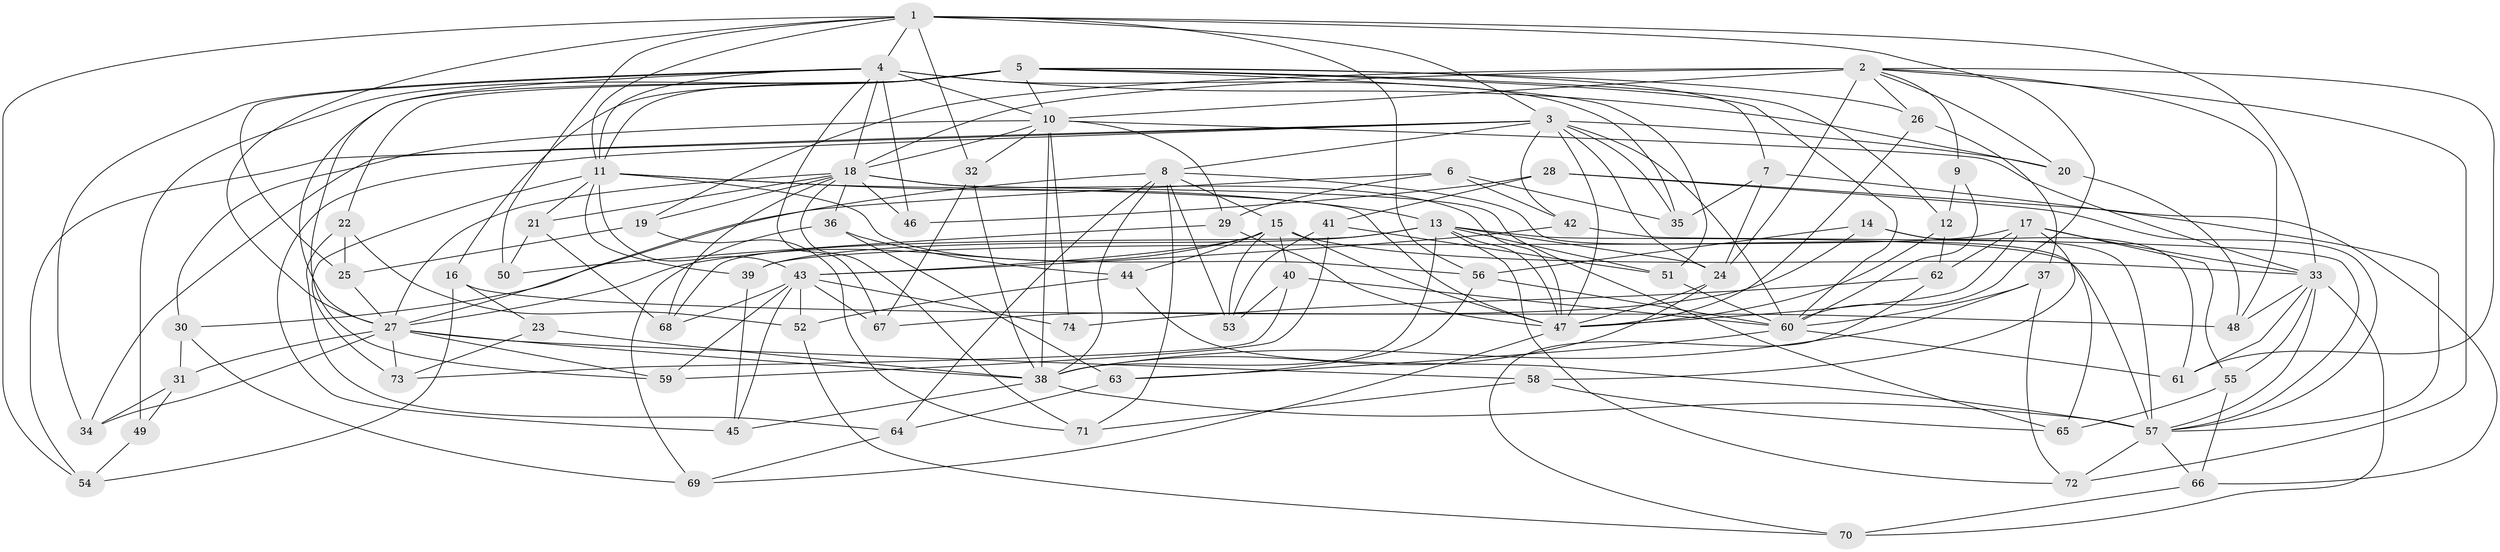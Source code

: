 // original degree distribution, {4: 1.0}
// Generated by graph-tools (version 1.1) at 2025/38/03/09/25 02:38:08]
// undirected, 74 vertices, 202 edges
graph export_dot {
graph [start="1"]
  node [color=gray90,style=filled];
  1;
  2;
  3;
  4;
  5;
  6;
  7;
  8;
  9;
  10;
  11;
  12;
  13;
  14;
  15;
  16;
  17;
  18;
  19;
  20;
  21;
  22;
  23;
  24;
  25;
  26;
  27;
  28;
  29;
  30;
  31;
  32;
  33;
  34;
  35;
  36;
  37;
  38;
  39;
  40;
  41;
  42;
  43;
  44;
  45;
  46;
  47;
  48;
  49;
  50;
  51;
  52;
  53;
  54;
  55;
  56;
  57;
  58;
  59;
  60;
  61;
  62;
  63;
  64;
  65;
  66;
  67;
  68;
  69;
  70;
  71;
  72;
  73;
  74;
  1 -- 3 [weight=1.0];
  1 -- 4 [weight=1.0];
  1 -- 11 [weight=1.0];
  1 -- 27 [weight=1.0];
  1 -- 32 [weight=1.0];
  1 -- 33 [weight=1.0];
  1 -- 50 [weight=2.0];
  1 -- 54 [weight=1.0];
  1 -- 56 [weight=2.0];
  1 -- 60 [weight=1.0];
  2 -- 9 [weight=1.0];
  2 -- 10 [weight=2.0];
  2 -- 18 [weight=1.0];
  2 -- 19 [weight=1.0];
  2 -- 20 [weight=1.0];
  2 -- 24 [weight=2.0];
  2 -- 26 [weight=1.0];
  2 -- 48 [weight=1.0];
  2 -- 61 [weight=1.0];
  2 -- 72 [weight=1.0];
  3 -- 8 [weight=1.0];
  3 -- 20 [weight=1.0];
  3 -- 24 [weight=1.0];
  3 -- 34 [weight=1.0];
  3 -- 35 [weight=1.0];
  3 -- 42 [weight=1.0];
  3 -- 45 [weight=1.0];
  3 -- 47 [weight=1.0];
  3 -- 54 [weight=1.0];
  3 -- 60 [weight=2.0];
  4 -- 10 [weight=1.0];
  4 -- 11 [weight=1.0];
  4 -- 18 [weight=1.0];
  4 -- 20 [weight=1.0];
  4 -- 25 [weight=1.0];
  4 -- 34 [weight=1.0];
  4 -- 35 [weight=1.0];
  4 -- 46 [weight=2.0];
  4 -- 59 [weight=1.0];
  4 -- 67 [weight=1.0];
  5 -- 7 [weight=1.0];
  5 -- 10 [weight=1.0];
  5 -- 11 [weight=1.0];
  5 -- 12 [weight=1.0];
  5 -- 16 [weight=1.0];
  5 -- 22 [weight=1.0];
  5 -- 26 [weight=1.0];
  5 -- 27 [weight=1.0];
  5 -- 49 [weight=2.0];
  5 -- 51 [weight=1.0];
  5 -- 60 [weight=1.0];
  6 -- 29 [weight=1.0];
  6 -- 30 [weight=1.0];
  6 -- 35 [weight=1.0];
  6 -- 42 [weight=1.0];
  7 -- 24 [weight=1.0];
  7 -- 35 [weight=1.0];
  7 -- 57 [weight=1.0];
  8 -- 15 [weight=2.0];
  8 -- 27 [weight=1.0];
  8 -- 38 [weight=2.0];
  8 -- 53 [weight=1.0];
  8 -- 64 [weight=1.0];
  8 -- 65 [weight=1.0];
  8 -- 71 [weight=1.0];
  9 -- 12 [weight=1.0];
  9 -- 60 [weight=2.0];
  10 -- 18 [weight=1.0];
  10 -- 29 [weight=1.0];
  10 -- 30 [weight=1.0];
  10 -- 32 [weight=1.0];
  10 -- 33 [weight=1.0];
  10 -- 38 [weight=1.0];
  10 -- 74 [weight=2.0];
  11 -- 13 [weight=1.0];
  11 -- 21 [weight=1.0];
  11 -- 39 [weight=1.0];
  11 -- 43 [weight=1.0];
  11 -- 47 [weight=1.0];
  11 -- 56 [weight=1.0];
  11 -- 73 [weight=1.0];
  12 -- 47 [weight=1.0];
  12 -- 62 [weight=1.0];
  13 -- 24 [weight=2.0];
  13 -- 38 [weight=1.0];
  13 -- 39 [weight=2.0];
  13 -- 47 [weight=2.0];
  13 -- 51 [weight=1.0];
  13 -- 57 [weight=1.0];
  13 -- 68 [weight=1.0];
  13 -- 72 [weight=1.0];
  14 -- 56 [weight=1.0];
  14 -- 57 [weight=1.0];
  14 -- 61 [weight=1.0];
  14 -- 67 [weight=1.0];
  15 -- 27 [weight=1.0];
  15 -- 33 [weight=3.0];
  15 -- 40 [weight=1.0];
  15 -- 43 [weight=2.0];
  15 -- 44 [weight=1.0];
  15 -- 47 [weight=1.0];
  15 -- 53 [weight=1.0];
  16 -- 23 [weight=1.0];
  16 -- 48 [weight=1.0];
  16 -- 54 [weight=1.0];
  17 -- 33 [weight=2.0];
  17 -- 39 [weight=2.0];
  17 -- 47 [weight=1.0];
  17 -- 55 [weight=1.0];
  17 -- 58 [weight=1.0];
  17 -- 62 [weight=1.0];
  18 -- 19 [weight=1.0];
  18 -- 21 [weight=1.0];
  18 -- 27 [weight=1.0];
  18 -- 36 [weight=1.0];
  18 -- 46 [weight=1.0];
  18 -- 47 [weight=1.0];
  18 -- 65 [weight=1.0];
  18 -- 68 [weight=1.0];
  18 -- 71 [weight=1.0];
  19 -- 25 [weight=1.0];
  19 -- 71 [weight=1.0];
  20 -- 48 [weight=1.0];
  21 -- 50 [weight=1.0];
  21 -- 68 [weight=1.0];
  22 -- 25 [weight=1.0];
  22 -- 52 [weight=1.0];
  22 -- 64 [weight=1.0];
  23 -- 38 [weight=2.0];
  23 -- 73 [weight=1.0];
  24 -- 38 [weight=1.0];
  24 -- 47 [weight=1.0];
  25 -- 27 [weight=1.0];
  26 -- 37 [weight=1.0];
  26 -- 47 [weight=1.0];
  27 -- 31 [weight=1.0];
  27 -- 34 [weight=1.0];
  27 -- 38 [weight=1.0];
  27 -- 58 [weight=1.0];
  27 -- 59 [weight=1.0];
  27 -- 73 [weight=1.0];
  28 -- 41 [weight=1.0];
  28 -- 46 [weight=1.0];
  28 -- 57 [weight=1.0];
  28 -- 66 [weight=1.0];
  29 -- 47 [weight=1.0];
  29 -- 50 [weight=1.0];
  30 -- 31 [weight=1.0];
  30 -- 69 [weight=1.0];
  31 -- 34 [weight=1.0];
  31 -- 49 [weight=1.0];
  32 -- 38 [weight=1.0];
  32 -- 67 [weight=1.0];
  33 -- 48 [weight=1.0];
  33 -- 55 [weight=1.0];
  33 -- 57 [weight=1.0];
  33 -- 61 [weight=1.0];
  33 -- 70 [weight=1.0];
  36 -- 44 [weight=1.0];
  36 -- 63 [weight=1.0];
  36 -- 69 [weight=1.0];
  37 -- 38 [weight=1.0];
  37 -- 60 [weight=1.0];
  37 -- 72 [weight=1.0];
  38 -- 45 [weight=1.0];
  38 -- 57 [weight=1.0];
  39 -- 45 [weight=1.0];
  40 -- 53 [weight=1.0];
  40 -- 60 [weight=1.0];
  40 -- 73 [weight=1.0];
  41 -- 51 [weight=1.0];
  41 -- 53 [weight=1.0];
  41 -- 59 [weight=1.0];
  42 -- 43 [weight=1.0];
  42 -- 57 [weight=1.0];
  43 -- 45 [weight=1.0];
  43 -- 52 [weight=1.0];
  43 -- 59 [weight=1.0];
  43 -- 67 [weight=1.0];
  43 -- 68 [weight=1.0];
  43 -- 74 [weight=1.0];
  44 -- 52 [weight=1.0];
  44 -- 57 [weight=1.0];
  47 -- 69 [weight=1.0];
  49 -- 54 [weight=1.0];
  51 -- 60 [weight=1.0];
  52 -- 70 [weight=1.0];
  55 -- 65 [weight=1.0];
  55 -- 66 [weight=1.0];
  56 -- 60 [weight=1.0];
  56 -- 63 [weight=1.0];
  57 -- 66 [weight=1.0];
  57 -- 72 [weight=1.0];
  58 -- 65 [weight=1.0];
  58 -- 71 [weight=1.0];
  60 -- 61 [weight=1.0];
  60 -- 63 [weight=1.0];
  62 -- 70 [weight=1.0];
  62 -- 74 [weight=1.0];
  63 -- 64 [weight=1.0];
  64 -- 69 [weight=1.0];
  66 -- 70 [weight=1.0];
}
